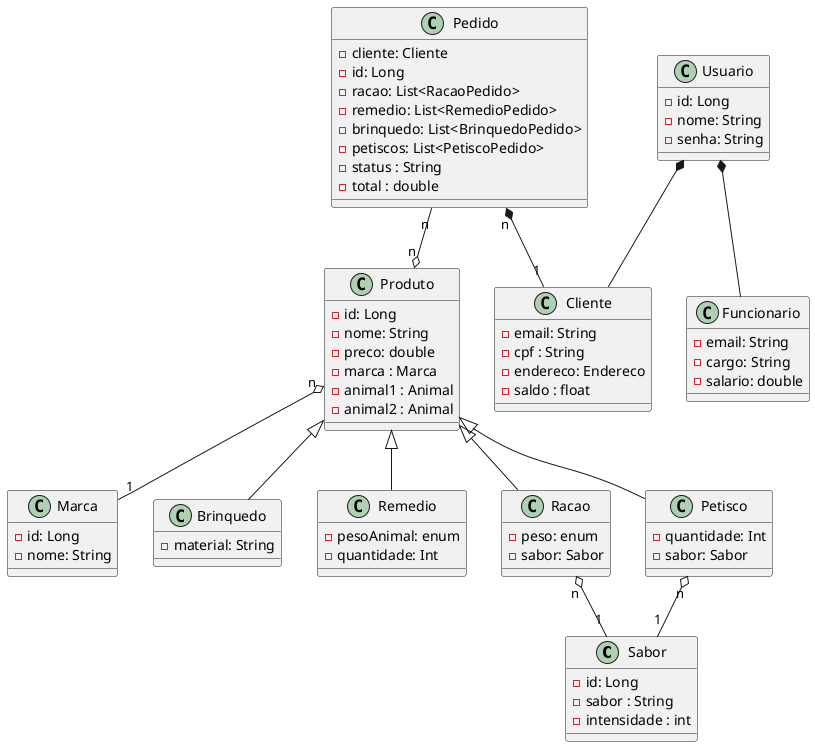 @startuml

class Sabor {
    - id: Long
    - sabor : String
    - intensidade : int
}

class Marca {
    - id: Long
    - nome: String
}

class Produto {
    - id: Long
    - nome: String
    - preco: double
    - marca : Marca
    - animal1 : Animal
    - animal2 : Animal
}

class Brinquedo extends Produto {
    - material: String
}

class Remedio extends Produto {
    - pesoAnimal: enum
    - quantidade: Int
}

class Racao extends Produto {
    - peso: enum
    - sabor: Sabor
}
class Petisco extends Produto {
    - quantidade: Int
    - sabor: Sabor
}
class Usuario {
    - id: Long
    - nome: String
    - senha: String
}

class Cliente {
    - email: String
    - cpf : String
    - endereco: Endereco
    - saldo : float
}

class Funcionario {
    - email: String
    - cargo: String
    - salario: double
}


class Pedido {
    -cliente: Cliente
    - id: Long
    - racao: List<RacaoPedido>
    - remedio: List<RemedioPedido>
    - brinquedo: List<BrinquedoPedido>
    - petiscos: List<PetiscoPedido>
    - status : String
    - total : double
}

Usuario *-- Cliente
Usuario *-- Funcionario 
Pedido "n" *-- "1" Cliente 
Pedido "n" --o "n" Produto 



Racao "n" o-- "1" Sabor
Petisco "n" o-- "1" Sabor

Produto "n" o-- "1" Marca

@enduml